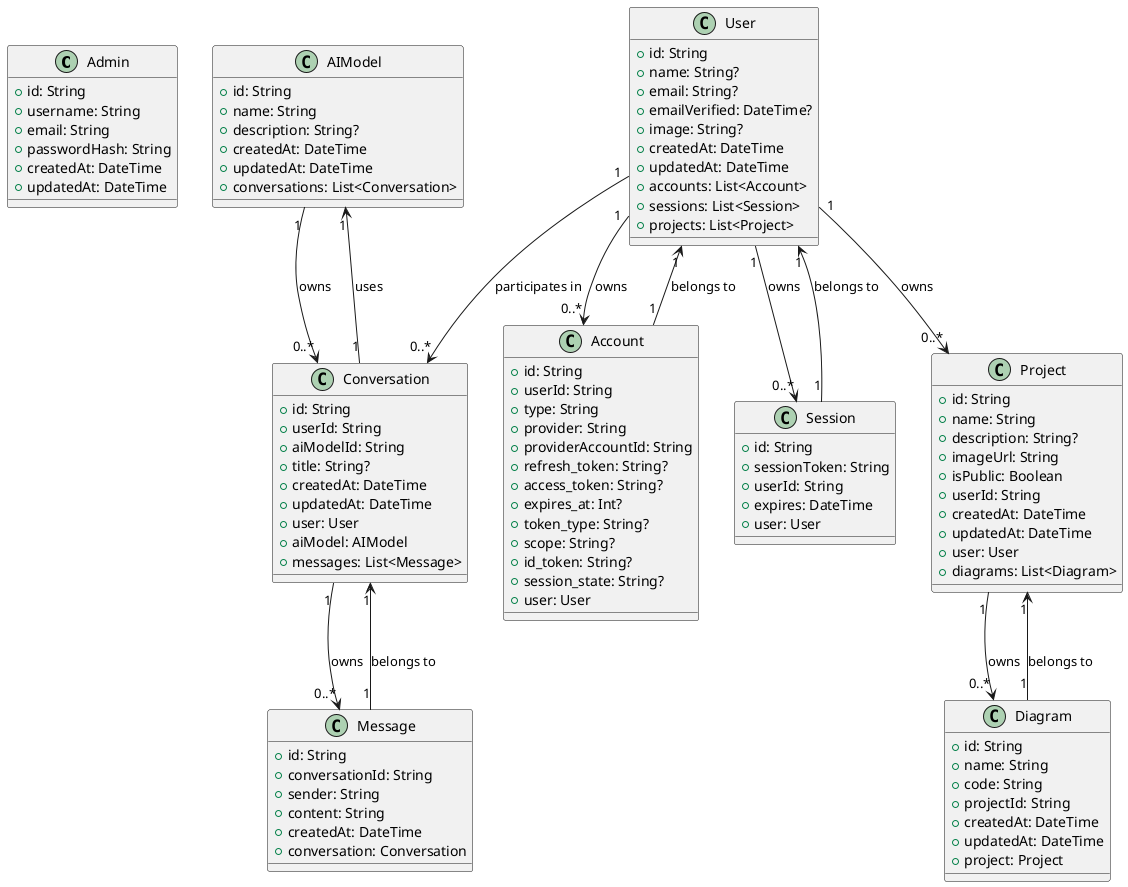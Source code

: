 @startuml
class Admin {
  + id: String
  + username: String
  + email: String
  + passwordHash: String
  + createdAt: DateTime
  + updatedAt: DateTime
}

class AIModel {
  + id: String
  + name: String
  + description: String?
  + createdAt: DateTime
  + updatedAt: DateTime
  + conversations: List<Conversation>
}

class Conversation {
  + id: String
  + userId: String
  + aiModelId: String
  + title: String?
  + createdAt: DateTime
  + updatedAt: DateTime
  + user: User
  + aiModel: AIModel
  + messages: List<Message>
}

class Message {
  + id: String
  + conversationId: String
  + sender: String
  + content: String
  + createdAt: DateTime
  + conversation: Conversation
}

class Account {
  + id: String
  + userId: String
  + type: String
  + provider: String
  + providerAccountId: String
  + refresh_token: String?
  + access_token: String?
  + expires_at: Int?
  + token_type: String?
  + scope: String?
  + id_token: String?
  + session_state: String?
  + user: User
}

class Session {
  + id: String
  + sessionToken: String
  + userId: String
  + expires: DateTime
  + user: User
}

class User {
  + id: String
  + name: String?
  + email: String?
  + emailVerified: DateTime?
  + image: String?
  + createdAt: DateTime
  + updatedAt: DateTime
  + accounts: List<Account>
  + sessions: List<Session>
  + projects: List<Project>
}

class Project {
  + id: String
  + name: String
  + description: String?
  + imageUrl: String
  + isPublic: Boolean
  + userId: String
  + createdAt: DateTime
  + updatedAt: DateTime
  + user: User
  + diagrams: List<Diagram>
}

class Diagram {
  + id: String
  + name: String
  + code: String
  + projectId: String
  + createdAt: DateTime
  + updatedAt: DateTime
  + project: Project
}

User "1" --> "0..*" Account : owns
User "1" --> "0..*" Session : owns
User "1" --> "0..*" Project : owns
Project "1" --> "0..*" Diagram : owns
AIModel "1" --> "0..*" Conversation : owns
Conversation "1" --> "0..*" Message : owns
User "1" --> "0..*" Conversation : participates in
Conversation "1" --> "1" AIModel : uses
Message "1" --> "1" Conversation : belongs to
Account "1" --> "1" User : belongs to
Session "1" --> "1" User : belongs to
Diagram "1" --> "1" Project : belongs to
@enduml
